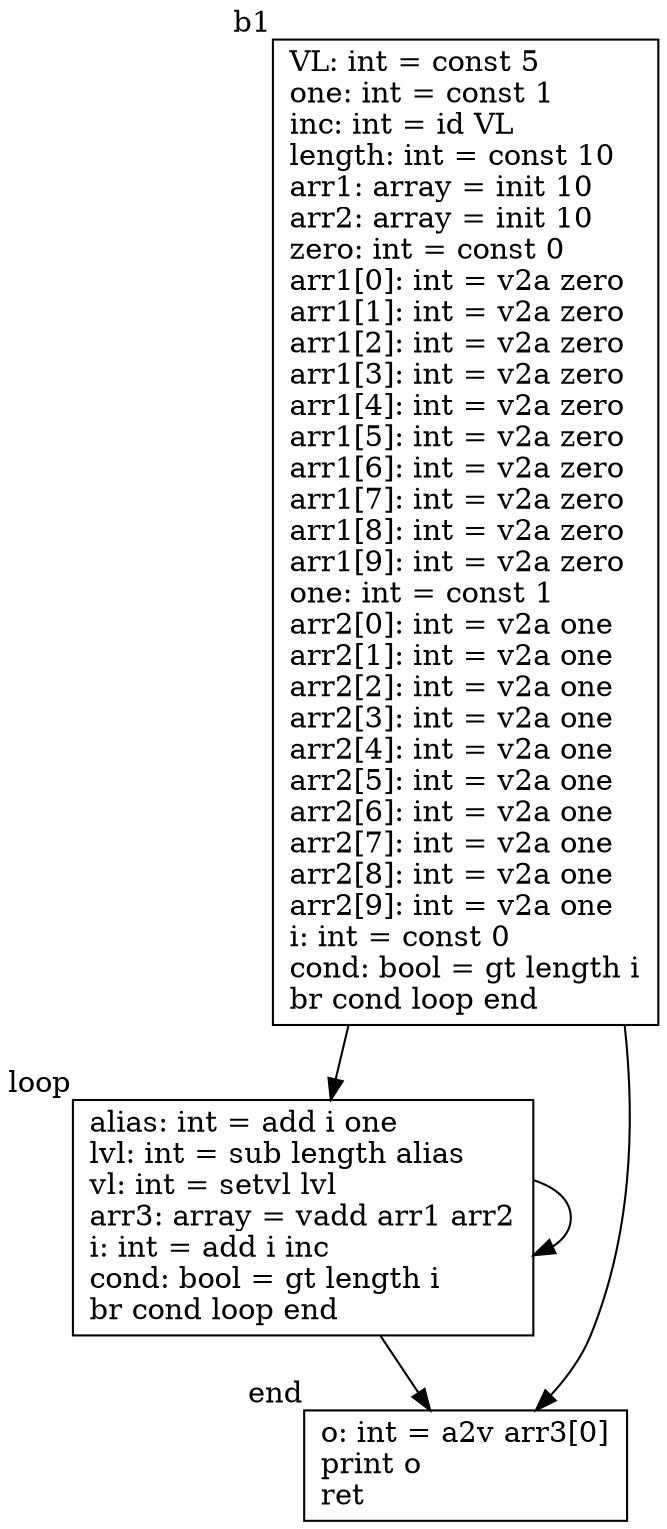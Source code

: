 digraph main {
  b1 [shape=box, xlabel="b1", label="VL: int = const 5\lone: int = const 1\linc: int = id VL\llength: int = const 10\larr1: array = init 10\larr2: array = init 10\lzero: int = const 0\larr1[0]: int = v2a zero\larr1[1]: int = v2a zero\larr1[2]: int = v2a zero\larr1[3]: int = v2a zero\larr1[4]: int = v2a zero\larr1[5]: int = v2a zero\larr1[6]: int = v2a zero\larr1[7]: int = v2a zero\larr1[8]: int = v2a zero\larr1[9]: int = v2a zero\lone: int = const 1\larr2[0]: int = v2a one\larr2[1]: int = v2a one\larr2[2]: int = v2a one\larr2[3]: int = v2a one\larr2[4]: int = v2a one\larr2[5]: int = v2a one\larr2[6]: int = v2a one\larr2[7]: int = v2a one\larr2[8]: int = v2a one\larr2[9]: int = v2a one\li: int = const 0\lcond: bool = gt length i\lbr cond loop end\l"];
  loop [shape=box, xlabel="loop", label="alias: int = add i one\llvl: int = sub length alias\lvl: int = setvl lvl\larr3: array = vadd arr1 arr2\li: int = add i inc\lcond: bool = gt length i\lbr cond loop end\l"];
  end [shape=box, xlabel="end", label="o: int = a2v arr3[0]\lprint o\lret \l"];
  b1 -> loop;
  b1 -> end;
  loop -> loop;
  loop -> end;
}
